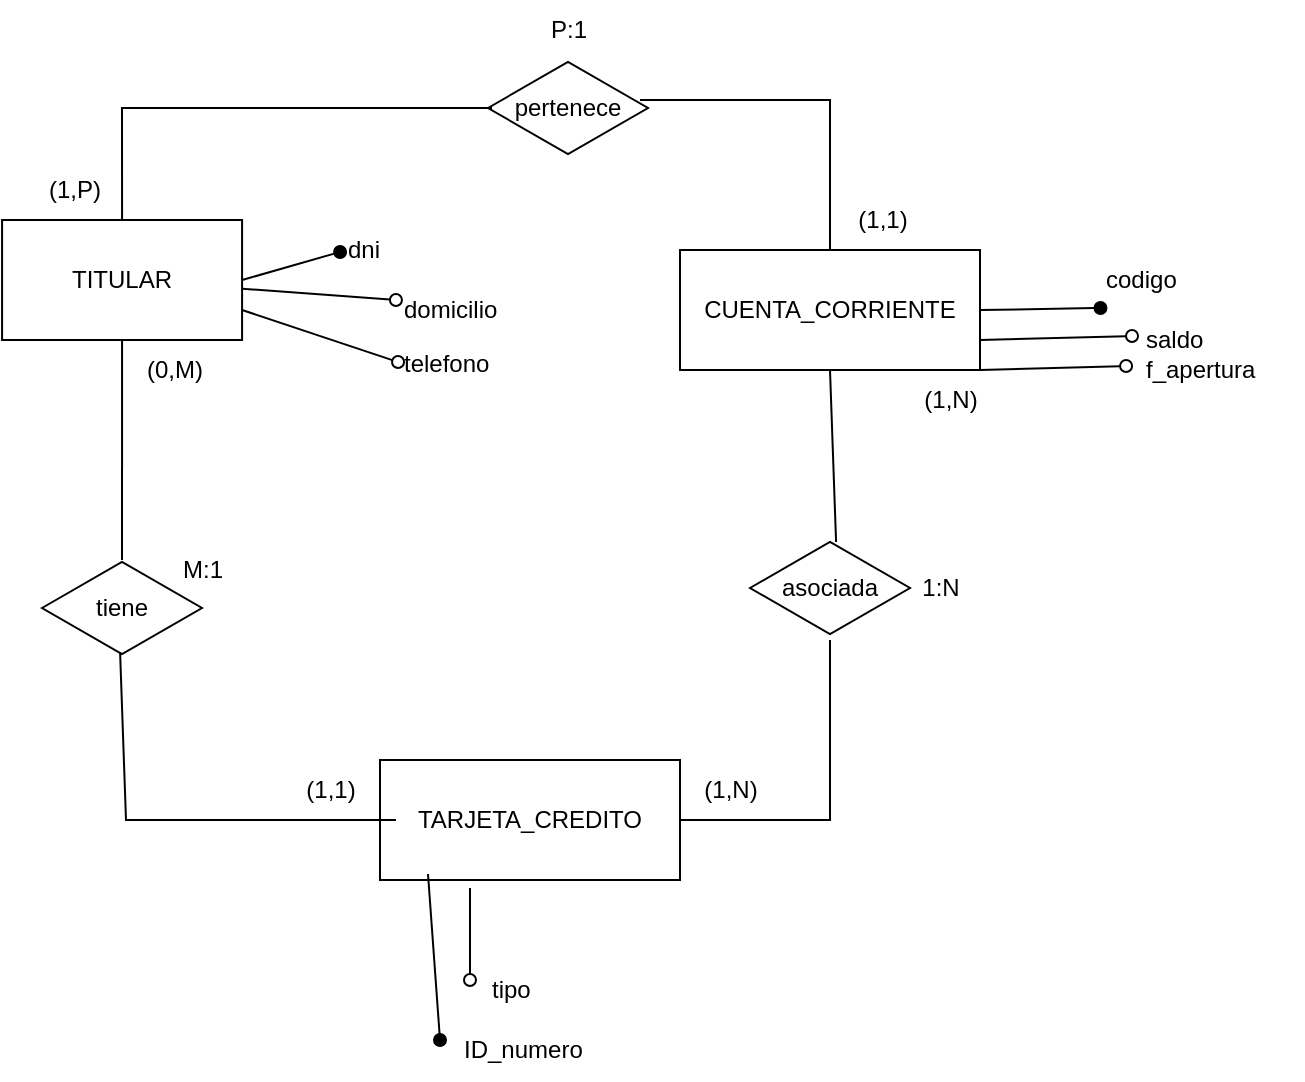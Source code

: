 <mxfile version="24.7.14">
  <diagram name="Page-1" id="xb5W-t4GidFb9s3Q8Q2Q">
    <mxGraphModel dx="1434" dy="780" grid="1" gridSize="10" guides="1" tooltips="1" connect="1" arrows="1" fold="1" page="1" pageScale="1" pageWidth="827" pageHeight="1169" math="0" shadow="0">
      <root>
        <mxCell id="0" />
        <mxCell id="1" parent="0" />
        <mxCell id="50xvhqp52eYtccqjw8fm-1" value="TARJETA_CREDITO" style="rounded=0;whiteSpace=wrap;html=1;" vertex="1" parent="1">
          <mxGeometry x="320" y="470" width="150" height="60" as="geometry" />
        </mxCell>
        <mxCell id="50xvhqp52eYtccqjw8fm-2" value="TITULAR" style="rounded=0;whiteSpace=wrap;html=1;" vertex="1" parent="1">
          <mxGeometry x="131.04" y="200" width="120" height="60" as="geometry" />
        </mxCell>
        <mxCell id="50xvhqp52eYtccqjw8fm-3" value="ID_numero" style="text;html=1;align=left;verticalAlign=middle;resizable=0;points=[];autosize=1;strokeColor=none;fillColor=none;" vertex="1" parent="1">
          <mxGeometry x="360" y="600" width="80" height="30" as="geometry" />
        </mxCell>
        <mxCell id="50xvhqp52eYtccqjw8fm-4" value="tipo" style="text;html=1;align=left;verticalAlign=middle;resizable=0;points=[];autosize=1;strokeColor=none;fillColor=none;" vertex="1" parent="1">
          <mxGeometry x="374" y="570" width="40" height="30" as="geometry" />
        </mxCell>
        <mxCell id="50xvhqp52eYtccqjw8fm-5" value="" style="endArrow=oval;html=1;rounded=0;endFill=1;exitX=0.16;exitY=0.95;exitDx=0;exitDy=0;exitPerimeter=0;" edge="1" parent="1" source="50xvhqp52eYtccqjw8fm-1">
          <mxGeometry width="50" height="50" relative="1" as="geometry">
            <mxPoint x="350" y="540" as="sourcePoint" />
            <mxPoint x="350" y="610" as="targetPoint" />
          </mxGeometry>
        </mxCell>
        <mxCell id="50xvhqp52eYtccqjw8fm-6" value="" style="endArrow=oval;html=1;rounded=0;endFill=0;exitX=0.3;exitY=1.067;exitDx=0;exitDy=0;exitPerimeter=0;" edge="1" parent="1" source="50xvhqp52eYtccqjw8fm-1">
          <mxGeometry width="50" height="50" relative="1" as="geometry">
            <mxPoint x="335" y="360" as="sourcePoint" />
            <mxPoint x="365" y="580" as="targetPoint" />
          </mxGeometry>
        </mxCell>
        <mxCell id="50xvhqp52eYtccqjw8fm-7" value="dni" style="text;html=1;align=left;verticalAlign=middle;resizable=0;points=[];autosize=1;strokeColor=none;fillColor=none;" vertex="1" parent="1">
          <mxGeometry x="302" y="200" width="40" height="30" as="geometry" />
        </mxCell>
        <mxCell id="50xvhqp52eYtccqjw8fm-8" value="domicilio" style="text;html=1;align=left;verticalAlign=middle;resizable=0;points=[];autosize=1;strokeColor=none;fillColor=none;" vertex="1" parent="1">
          <mxGeometry x="330" y="230" width="70" height="30" as="geometry" />
        </mxCell>
        <mxCell id="50xvhqp52eYtccqjw8fm-9" value="" style="endArrow=oval;html=1;rounded=0;entryX=-0.049;entryY=0.533;entryDx=0;entryDy=0;entryPerimeter=0;exitX=1;exitY=0.5;exitDx=0;exitDy=0;endFill=1;" edge="1" parent="1" target="50xvhqp52eYtccqjw8fm-7" source="50xvhqp52eYtccqjw8fm-2">
          <mxGeometry width="50" height="50" relative="1" as="geometry">
            <mxPoint x="302" y="300" as="sourcePoint" />
            <mxPoint x="422" y="310" as="targetPoint" />
          </mxGeometry>
        </mxCell>
        <mxCell id="50xvhqp52eYtccqjw8fm-10" value="" style="endArrow=oval;html=1;rounded=0;entryX=-0.029;entryY=0.333;entryDx=0;entryDy=0;entryPerimeter=0;endFill=0;" edge="1" parent="1" source="50xvhqp52eYtccqjw8fm-2" target="50xvhqp52eYtccqjw8fm-8">
          <mxGeometry width="50" height="50" relative="1" as="geometry">
            <mxPoint x="251.04" y="242" as="sourcePoint" />
            <mxPoint x="317" y="242" as="targetPoint" />
          </mxGeometry>
        </mxCell>
        <mxCell id="50xvhqp52eYtccqjw8fm-11" value="telefono" style="text;html=1;align=left;verticalAlign=middle;resizable=0;points=[];autosize=1;strokeColor=none;fillColor=none;" vertex="1" parent="1">
          <mxGeometry x="330" y="257" width="70" height="30" as="geometry" />
        </mxCell>
        <mxCell id="50xvhqp52eYtccqjw8fm-12" value="" style="endArrow=oval;html=1;rounded=0;entryX=-0.014;entryY=0.467;entryDx=0;entryDy=0;entryPerimeter=0;endFill=0;exitX=1;exitY=0.75;exitDx=0;exitDy=0;" edge="1" parent="1" source="50xvhqp52eYtccqjw8fm-2" target="50xvhqp52eYtccqjw8fm-11">
          <mxGeometry width="50" height="50" relative="1" as="geometry">
            <mxPoint x="252.0" y="259" as="sourcePoint" />
            <mxPoint x="317.96" y="259" as="targetPoint" />
          </mxGeometry>
        </mxCell>
        <mxCell id="50xvhqp52eYtccqjw8fm-13" value="tiene" style="html=1;whiteSpace=wrap;aspect=fixed;shape=isoRectangle;" vertex="1" parent="1">
          <mxGeometry x="151" y="370" width="80" height="48" as="geometry" />
        </mxCell>
        <mxCell id="50xvhqp52eYtccqjw8fm-14" value="" style="endArrow=none;html=1;rounded=0;entryX=0;entryY=0.5;entryDx=0;entryDy=0;exitX=0.488;exitY=0.958;exitDx=0;exitDy=0;exitPerimeter=0;" edge="1" parent="1" source="50xvhqp52eYtccqjw8fm-13">
          <mxGeometry width="50" height="50" relative="1" as="geometry">
            <mxPoint x="202.04" y="415.984" as="sourcePoint" />
            <mxPoint x="328" y="500" as="targetPoint" />
            <Array as="points">
              <mxPoint x="193" y="500" />
            </Array>
          </mxGeometry>
        </mxCell>
        <mxCell id="50xvhqp52eYtccqjw8fm-15" value="" style="endArrow=none;html=1;rounded=0;exitX=0.5;exitY=1;exitDx=0;exitDy=0;" edge="1" parent="1" source="50xvhqp52eYtccqjw8fm-2" target="50xvhqp52eYtccqjw8fm-13">
          <mxGeometry width="50" height="50" relative="1" as="geometry">
            <mxPoint x="390" y="530" as="sourcePoint" />
            <mxPoint x="440" y="480" as="targetPoint" />
          </mxGeometry>
        </mxCell>
        <mxCell id="50xvhqp52eYtccqjw8fm-16" value="(1,1)" style="text;html=1;align=center;verticalAlign=middle;resizable=0;points=[];autosize=1;strokeColor=none;fillColor=none;" vertex="1" parent="1">
          <mxGeometry x="270" y="470" width="50" height="30" as="geometry" />
        </mxCell>
        <mxCell id="50xvhqp52eYtccqjw8fm-17" value="(0,M)" style="text;html=1;align=center;verticalAlign=middle;resizable=0;points=[];autosize=1;strokeColor=none;fillColor=none;" vertex="1" parent="1">
          <mxGeometry x="192" y="260" width="50" height="30" as="geometry" />
        </mxCell>
        <mxCell id="50xvhqp52eYtccqjw8fm-18" value="M:1" style="text;html=1;align=center;verticalAlign=middle;resizable=0;points=[];autosize=1;strokeColor=none;fillColor=none;" vertex="1" parent="1">
          <mxGeometry x="211" y="360" width="40" height="30" as="geometry" />
        </mxCell>
        <mxCell id="50xvhqp52eYtccqjw8fm-19" value="CUENTA_CORRIENTE" style="rounded=0;whiteSpace=wrap;html=1;" vertex="1" parent="1">
          <mxGeometry x="470" y="215" width="150" height="60" as="geometry" />
        </mxCell>
        <mxCell id="50xvhqp52eYtccqjw8fm-20" value="codigo" style="text;html=1;align=left;verticalAlign=middle;resizable=0;points=[];autosize=1;strokeColor=none;fillColor=none;" vertex="1" parent="1">
          <mxGeometry x="680.96" y="215" width="60" height="30" as="geometry" />
        </mxCell>
        <mxCell id="50xvhqp52eYtccqjw8fm-21" value="saldo" style="text;html=1;align=left;verticalAlign=middle;resizable=0;points=[];autosize=1;strokeColor=none;fillColor=none;" vertex="1" parent="1">
          <mxGeometry x="700.96" y="245" width="50" height="30" as="geometry" />
        </mxCell>
        <mxCell id="50xvhqp52eYtccqjw8fm-22" value="" style="endArrow=oval;html=1;rounded=0;entryX=-0.012;entryY=0.967;entryDx=0;entryDy=0;entryPerimeter=0;exitX=1;exitY=0.5;exitDx=0;exitDy=0;endFill=1;" edge="1" parent="1" source="50xvhqp52eYtccqjw8fm-19" target="50xvhqp52eYtccqjw8fm-20">
          <mxGeometry width="50" height="50" relative="1" as="geometry">
            <mxPoint x="540" y="275" as="sourcePoint" />
            <mxPoint x="590" y="225" as="targetPoint" />
          </mxGeometry>
        </mxCell>
        <mxCell id="50xvhqp52eYtccqjw8fm-23" value="" style="endArrow=oval;html=1;rounded=0;entryX=-0.099;entryY=0.433;entryDx=0;entryDy=0;entryPerimeter=0;endFill=0;exitX=1;exitY=0.75;exitDx=0;exitDy=0;" edge="1" parent="1" source="50xvhqp52eYtccqjw8fm-19" target="50xvhqp52eYtccqjw8fm-21">
          <mxGeometry width="50" height="50" relative="1" as="geometry">
            <mxPoint x="485" y="205" as="sourcePoint" />
            <mxPoint x="485" y="175" as="targetPoint" />
          </mxGeometry>
        </mxCell>
        <mxCell id="50xvhqp52eYtccqjw8fm-24" value="f_apertura" style="text;html=1;align=left;verticalAlign=middle;resizable=0;points=[];autosize=1;strokeColor=none;fillColor=none;" vertex="1" parent="1">
          <mxGeometry x="700.96" y="260" width="80" height="30" as="geometry" />
        </mxCell>
        <mxCell id="50xvhqp52eYtccqjw8fm-25" value="" style="endArrow=oval;html=1;rounded=0;entryX=-0.099;entryY=0.433;entryDx=0;entryDy=0;entryPerimeter=0;endFill=0;exitX=1;exitY=1;exitDx=0;exitDy=0;" edge="1" parent="1" target="50xvhqp52eYtccqjw8fm-24" source="50xvhqp52eYtccqjw8fm-19">
          <mxGeometry width="50" height="50" relative="1" as="geometry">
            <mxPoint x="620" y="275" as="sourcePoint" />
            <mxPoint x="485" y="190" as="targetPoint" />
          </mxGeometry>
        </mxCell>
        <mxCell id="50xvhqp52eYtccqjw8fm-27" value="asociada" style="html=1;whiteSpace=wrap;aspect=fixed;shape=isoRectangle;" vertex="1" parent="1">
          <mxGeometry x="505" y="360" width="80" height="48" as="geometry" />
        </mxCell>
        <mxCell id="50xvhqp52eYtccqjw8fm-28" value="" style="endArrow=none;html=1;rounded=0;entryX=0.538;entryY=0.021;entryDx=0;entryDy=0;entryPerimeter=0;exitX=0.5;exitY=1;exitDx=0;exitDy=0;" edge="1" parent="1" source="50xvhqp52eYtccqjw8fm-19" target="50xvhqp52eYtccqjw8fm-27">
          <mxGeometry width="50" height="50" relative="1" as="geometry">
            <mxPoint x="201" y="270" as="sourcePoint" />
            <mxPoint x="212" y="341" as="targetPoint" />
          </mxGeometry>
        </mxCell>
        <mxCell id="50xvhqp52eYtccqjw8fm-29" value="" style="endArrow=none;html=1;rounded=0;entryX=1;entryY=0.5;entryDx=0;entryDy=0;" edge="1" parent="1" target="50xvhqp52eYtccqjw8fm-1">
          <mxGeometry width="50" height="50" relative="1" as="geometry">
            <mxPoint x="545" y="410" as="sourcePoint" />
            <mxPoint x="569" y="337" as="targetPoint" />
            <Array as="points">
              <mxPoint x="545" y="500" />
            </Array>
          </mxGeometry>
        </mxCell>
        <mxCell id="50xvhqp52eYtccqjw8fm-30" value="(1,N)" style="text;html=1;align=center;verticalAlign=middle;resizable=0;points=[];autosize=1;strokeColor=none;fillColor=none;" vertex="1" parent="1">
          <mxGeometry x="580" y="275" width="50" height="30" as="geometry" />
        </mxCell>
        <mxCell id="50xvhqp52eYtccqjw8fm-31" value="(1,N)" style="text;html=1;align=center;verticalAlign=middle;resizable=0;points=[];autosize=1;strokeColor=none;fillColor=none;" vertex="1" parent="1">
          <mxGeometry x="470" y="470" width="50" height="30" as="geometry" />
        </mxCell>
        <mxCell id="50xvhqp52eYtccqjw8fm-32" value="1:N" style="text;html=1;align=center;verticalAlign=middle;resizable=0;points=[];autosize=1;strokeColor=none;fillColor=none;" vertex="1" parent="1">
          <mxGeometry x="580" y="369" width="40" height="30" as="geometry" />
        </mxCell>
        <mxCell id="50xvhqp52eYtccqjw8fm-33" value="pertenece" style="html=1;whiteSpace=wrap;aspect=fixed;shape=isoRectangle;" vertex="1" parent="1">
          <mxGeometry x="374" y="120" width="80" height="48" as="geometry" />
        </mxCell>
        <mxCell id="50xvhqp52eYtccqjw8fm-34" value="" style="endArrow=none;html=1;rounded=0;exitX=0.5;exitY=0;exitDx=0;exitDy=0;entryX=0.025;entryY=0.5;entryDx=0;entryDy=0;entryPerimeter=0;" edge="1" parent="1" source="50xvhqp52eYtccqjw8fm-2" target="50xvhqp52eYtccqjw8fm-33">
          <mxGeometry width="50" height="50" relative="1" as="geometry">
            <mxPoint x="201" y="270" as="sourcePoint" />
            <mxPoint x="350" y="140" as="targetPoint" />
            <Array as="points">
              <mxPoint x="191" y="144" />
            </Array>
          </mxGeometry>
        </mxCell>
        <mxCell id="50xvhqp52eYtccqjw8fm-35" value="" style="endArrow=none;html=1;rounded=0;exitX=0.5;exitY=0;exitDx=0;exitDy=0;entryX=0.95;entryY=0.417;entryDx=0;entryDy=0;entryPerimeter=0;" edge="1" parent="1" source="50xvhqp52eYtccqjw8fm-19" target="50xvhqp52eYtccqjw8fm-33">
          <mxGeometry width="50" height="50" relative="1" as="geometry">
            <mxPoint x="201" y="210" as="sourcePoint" />
            <mxPoint x="510" y="150" as="targetPoint" />
            <Array as="points">
              <mxPoint x="545" y="140" />
            </Array>
          </mxGeometry>
        </mxCell>
        <mxCell id="50xvhqp52eYtccqjw8fm-36" value="(1,1)" style="text;html=1;align=center;verticalAlign=middle;resizable=0;points=[];autosize=1;strokeColor=none;fillColor=none;" vertex="1" parent="1">
          <mxGeometry x="545.96" y="185" width="50" height="30" as="geometry" />
        </mxCell>
        <mxCell id="50xvhqp52eYtccqjw8fm-37" value="(1,P)" style="text;html=1;align=center;verticalAlign=middle;resizable=0;points=[];autosize=1;strokeColor=none;fillColor=none;" vertex="1" parent="1">
          <mxGeometry x="142.0" y="170" width="50" height="30" as="geometry" />
        </mxCell>
        <mxCell id="50xvhqp52eYtccqjw8fm-38" value="P:1" style="text;html=1;align=center;verticalAlign=middle;resizable=0;points=[];autosize=1;strokeColor=none;fillColor=none;" vertex="1" parent="1">
          <mxGeometry x="394.0" y="90" width="40" height="30" as="geometry" />
        </mxCell>
      </root>
    </mxGraphModel>
  </diagram>
</mxfile>
